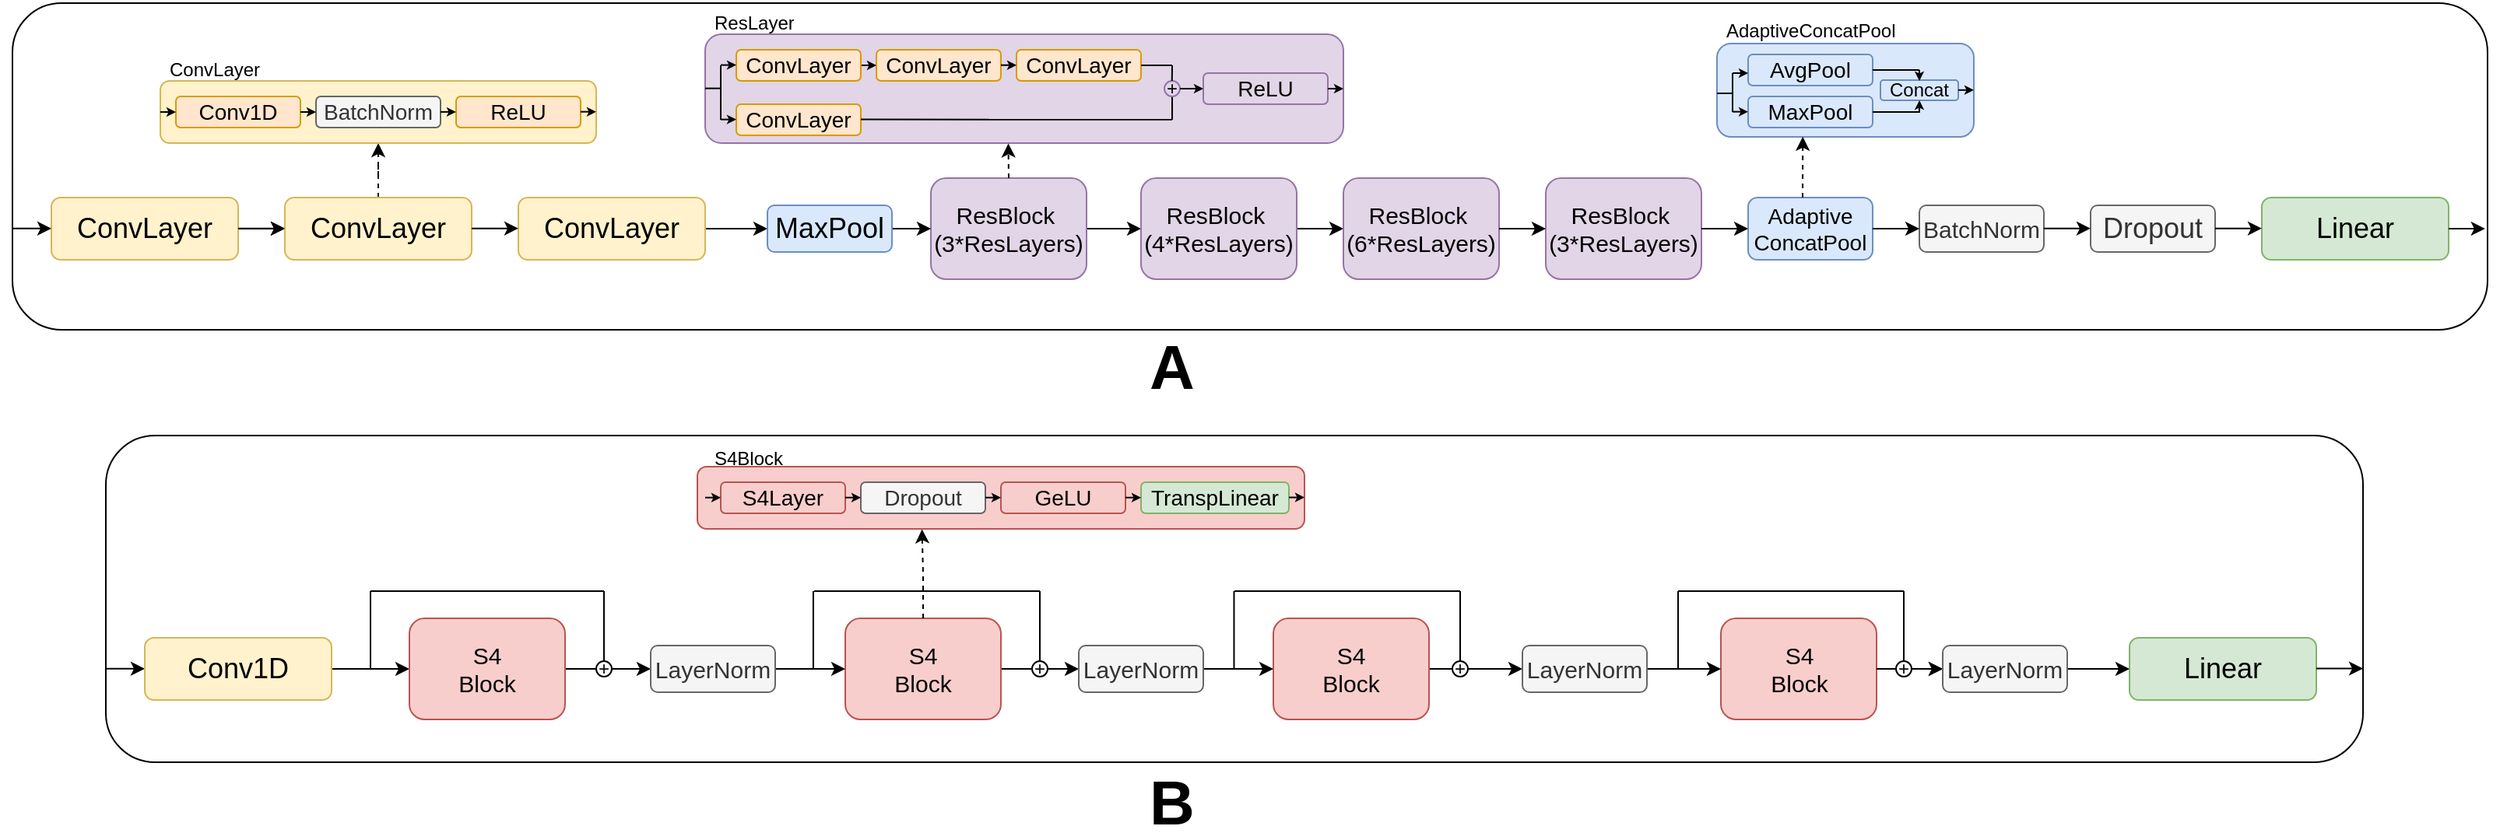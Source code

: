 <mxfile version="22.1.5" type="device">
  <diagram id="9DOyHkeAdiVWgOx9bQjq" name="Page-1">
    <mxGraphModel dx="1649" dy="2743" grid="1" gridSize="10" guides="1" tooltips="1" connect="1" arrows="1" fold="1" page="1" pageScale="1" pageWidth="1000" pageHeight="700" math="0" shadow="0">
      <root>
        <mxCell id="0" />
        <mxCell id="1" parent="0" />
        <mxCell id="cndPCVQyq1sA_pVlq22v-225" value="" style="rounded=1;whiteSpace=wrap;html=1;" vertex="1" parent="1">
          <mxGeometry x="310" y="-350" width="1450" height="210" as="geometry" />
        </mxCell>
        <mxCell id="cndPCVQyq1sA_pVlq22v-172" value="" style="rounded=1;whiteSpace=wrap;html=1;" vertex="1" parent="1">
          <mxGeometry x="250" y="-628" width="1590" height="210" as="geometry" />
        </mxCell>
        <mxCell id="cndPCVQyq1sA_pVlq22v-87" value="B" style="text;html=1;strokeColor=none;fillColor=none;align=center;verticalAlign=middle;whiteSpace=wrap;rounded=0;strokeWidth=1;fontSize=40;fontStyle=1" vertex="1" parent="1">
          <mxGeometry x="965" y="-130" width="60" height="30" as="geometry" />
        </mxCell>
        <mxCell id="cndPCVQyq1sA_pVlq22v-88" value="A" style="text;html=1;strokeColor=none;fillColor=none;align=center;verticalAlign=middle;whiteSpace=wrap;rounded=0;strokeWidth=1;fontSize=40;fontStyle=1" vertex="1" parent="1">
          <mxGeometry x="965" y="-410" width="60" height="30" as="geometry" />
        </mxCell>
        <mxCell id="cndPCVQyq1sA_pVlq22v-108" style="edgeStyle=orthogonalEdgeStyle;rounded=0;orthogonalLoop=1;jettySize=auto;html=1;entryX=0;entryY=0.5;entryDx=0;entryDy=0;" edge="1" parent="1" source="cndPCVQyq1sA_pVlq22v-89" target="cndPCVQyq1sA_pVlq22v-95">
          <mxGeometry relative="1" as="geometry" />
        </mxCell>
        <mxCell id="cndPCVQyq1sA_pVlq22v-89" value="ResBlock&amp;nbsp;&lt;br style=&quot;font-size: 15px;&quot;&gt;(3*ResLayers)" style="rounded=1;whiteSpace=wrap;html=1;fillColor=#e1d5e7;strokeColor=#9673a6;flipV=1;flipH=1;fontSize=15;" vertex="1" parent="1">
          <mxGeometry x="840" y="-515.5" width="100" height="65" as="geometry" />
        </mxCell>
        <mxCell id="cndPCVQyq1sA_pVlq22v-194" value="" style="edgeStyle=orthogonalEdgeStyle;rounded=0;orthogonalLoop=1;jettySize=auto;html=1;" edge="1" parent="1" source="cndPCVQyq1sA_pVlq22v-90" target="cndPCVQyq1sA_pVlq22v-91">
          <mxGeometry relative="1" as="geometry" />
        </mxCell>
        <mxCell id="cndPCVQyq1sA_pVlq22v-90" value="ConvLayer" style="rounded=1;whiteSpace=wrap;html=1;fillColor=#fff2cc;strokeColor=#d6b656;flipV=1;flipH=1;fontSize=18;" vertex="1" parent="1">
          <mxGeometry x="275" y="-503" width="120" height="40" as="geometry" />
        </mxCell>
        <mxCell id="cndPCVQyq1sA_pVlq22v-137" style="edgeStyle=orthogonalEdgeStyle;rounded=0;orthogonalLoop=1;jettySize=auto;html=1;entryX=0.5;entryY=1;entryDx=0;entryDy=0;dashed=1;" edge="1" parent="1" source="cndPCVQyq1sA_pVlq22v-91" target="cndPCVQyq1sA_pVlq22v-132">
          <mxGeometry relative="1" as="geometry" />
        </mxCell>
        <mxCell id="cndPCVQyq1sA_pVlq22v-91" value="ConvLayer" style="rounded=1;whiteSpace=wrap;html=1;fillColor=#fff2cc;strokeColor=#d6b656;flipV=1;flipH=1;fontSize=18;" vertex="1" parent="1">
          <mxGeometry x="425" y="-503" width="120" height="40" as="geometry" />
        </mxCell>
        <mxCell id="cndPCVQyq1sA_pVlq22v-105" style="edgeStyle=orthogonalEdgeStyle;rounded=0;orthogonalLoop=1;jettySize=auto;html=1;entryX=0;entryY=0.5;entryDx=0;entryDy=0;" edge="1" parent="1" source="cndPCVQyq1sA_pVlq22v-92" target="cndPCVQyq1sA_pVlq22v-93">
          <mxGeometry relative="1" as="geometry" />
        </mxCell>
        <mxCell id="cndPCVQyq1sA_pVlq22v-92" value="ConvLayer" style="rounded=1;whiteSpace=wrap;html=1;fillColor=#fff2cc;strokeColor=#d6b656;flipV=1;flipH=1;fontSize=18;" vertex="1" parent="1">
          <mxGeometry x="575" y="-503" width="120" height="40" as="geometry" />
        </mxCell>
        <mxCell id="cndPCVQyq1sA_pVlq22v-199" style="edgeStyle=orthogonalEdgeStyle;rounded=0;orthogonalLoop=1;jettySize=auto;html=1;" edge="1" parent="1" source="cndPCVQyq1sA_pVlq22v-93" target="cndPCVQyq1sA_pVlq22v-89">
          <mxGeometry relative="1" as="geometry" />
        </mxCell>
        <mxCell id="cndPCVQyq1sA_pVlq22v-93" value="MaxPool" style="rounded=1;whiteSpace=wrap;html=1;fillColor=#dae8fc;strokeColor=#6c8ebf;flipV=1;flipH=1;fontSize=18;" vertex="1" parent="1">
          <mxGeometry x="735" y="-498" width="80" height="30" as="geometry" />
        </mxCell>
        <mxCell id="cndPCVQyq1sA_pVlq22v-109" style="edgeStyle=orthogonalEdgeStyle;rounded=0;orthogonalLoop=1;jettySize=auto;html=1;entryX=0;entryY=0.5;entryDx=0;entryDy=0;" edge="1" parent="1" source="cndPCVQyq1sA_pVlq22v-95" target="cndPCVQyq1sA_pVlq22v-96">
          <mxGeometry relative="1" as="geometry" />
        </mxCell>
        <mxCell id="cndPCVQyq1sA_pVlq22v-95" value="ResBlock&amp;nbsp;&lt;br style=&quot;font-size: 15px;&quot;&gt;(4*ResLayers)" style="rounded=1;whiteSpace=wrap;html=1;fillColor=#e1d5e7;strokeColor=#9673a6;flipV=1;flipH=1;fontSize=15;" vertex="1" parent="1">
          <mxGeometry x="975" y="-515.5" width="100" height="65" as="geometry" />
        </mxCell>
        <mxCell id="cndPCVQyq1sA_pVlq22v-96" value="ResBlock&amp;nbsp;&lt;br style=&quot;font-size: 15px;&quot;&gt;(6*ResLayers)" style="rounded=1;whiteSpace=wrap;html=1;fillColor=#e1d5e7;strokeColor=#9673a6;flipV=1;flipH=1;fontSize=15;" vertex="1" parent="1">
          <mxGeometry x="1105" y="-515.5" width="100" height="65" as="geometry" />
        </mxCell>
        <mxCell id="cndPCVQyq1sA_pVlq22v-97" value="ResBlock&amp;nbsp;&lt;br style=&quot;font-size: 15px;&quot;&gt;(3*ResLayers)" style="rounded=1;whiteSpace=wrap;html=1;fillColor=#e1d5e7;strokeColor=#9673a6;flipV=1;flipH=1;fontSize=15;" vertex="1" parent="1">
          <mxGeometry x="1235" y="-515.5" width="100" height="65" as="geometry" />
        </mxCell>
        <mxCell id="cndPCVQyq1sA_pVlq22v-99" value="Linear" style="rounded=1;whiteSpace=wrap;html=1;fillColor=#d5e8d4;strokeColor=#82b366;flipV=1;flipH=1;fontSize=18;" vertex="1" parent="1">
          <mxGeometry x="1695" y="-503" width="120" height="40" as="geometry" />
        </mxCell>
        <mxCell id="cndPCVQyq1sA_pVlq22v-100" value="BatchNorm" style="rounded=1;whiteSpace=wrap;html=1;flipV=1;flipH=1;fillColor=#f5f5f5;fontColor=#333333;strokeColor=#666666;fontSize=15;" vertex="1" parent="1">
          <mxGeometry x="1475" y="-498" width="80" height="30" as="geometry" />
        </mxCell>
        <mxCell id="cndPCVQyq1sA_pVlq22v-101" value="Adaptive&lt;br style=&quot;font-size: 14px;&quot;&gt;ConcatPool" style="rounded=1;whiteSpace=wrap;html=1;fillColor=#dae8fc;strokeColor=#6c8ebf;flipV=1;flipH=1;fontSize=14;" vertex="1" parent="1">
          <mxGeometry x="1365" y="-503" width="80" height="40" as="geometry" />
        </mxCell>
        <mxCell id="cndPCVQyq1sA_pVlq22v-102" value="Dropout" style="rounded=1;whiteSpace=wrap;html=1;fillColor=#f5f5f5;strokeColor=#666666;flipV=1;flipH=1;fontColor=#333333;fontSize=18;" vertex="1" parent="1">
          <mxGeometry x="1585" y="-498" width="80" height="30" as="geometry" />
        </mxCell>
        <mxCell id="cndPCVQyq1sA_pVlq22v-110" style="edgeStyle=orthogonalEdgeStyle;rounded=0;orthogonalLoop=1;jettySize=auto;html=1;entryX=0;entryY=0.5;entryDx=0;entryDy=0;" edge="1" parent="1" source="cndPCVQyq1sA_pVlq22v-96" target="cndPCVQyq1sA_pVlq22v-97">
          <mxGeometry relative="1" as="geometry">
            <mxPoint x="1235" y="-484" as="targetPoint" />
          </mxGeometry>
        </mxCell>
        <mxCell id="cndPCVQyq1sA_pVlq22v-114" style="edgeStyle=orthogonalEdgeStyle;rounded=0;orthogonalLoop=1;jettySize=auto;html=1;entryX=0;entryY=0.5;entryDx=0;entryDy=0;" edge="1" parent="1" source="cndPCVQyq1sA_pVlq22v-97" target="cndPCVQyq1sA_pVlq22v-101">
          <mxGeometry relative="1" as="geometry" />
        </mxCell>
        <mxCell id="cndPCVQyq1sA_pVlq22v-115" style="edgeStyle=orthogonalEdgeStyle;rounded=0;orthogonalLoop=1;jettySize=auto;html=1;entryX=0;entryY=0.5;entryDx=0;entryDy=0;" edge="1" parent="1" source="cndPCVQyq1sA_pVlq22v-101" target="cndPCVQyq1sA_pVlq22v-100">
          <mxGeometry relative="1" as="geometry" />
        </mxCell>
        <mxCell id="cndPCVQyq1sA_pVlq22v-126" style="edgeStyle=orthogonalEdgeStyle;rounded=0;orthogonalLoop=1;jettySize=auto;html=1;entryX=0;entryY=0.5;entryDx=0;entryDy=0;" edge="1" parent="1">
          <mxGeometry relative="1" as="geometry">
            <mxPoint x="545" y="-483.15" as="sourcePoint" />
            <mxPoint x="575" y="-483.15" as="targetPoint" />
          </mxGeometry>
        </mxCell>
        <mxCell id="cndPCVQyq1sA_pVlq22v-127" style="edgeStyle=orthogonalEdgeStyle;rounded=0;orthogonalLoop=1;jettySize=auto;html=1;entryX=0;entryY=0.5;entryDx=0;entryDy=0;" edge="1" parent="1">
          <mxGeometry relative="1" as="geometry">
            <mxPoint x="395" y="-483.15" as="sourcePoint" />
            <mxPoint x="425" y="-483.15" as="targetPoint" />
          </mxGeometry>
        </mxCell>
        <mxCell id="cndPCVQyq1sA_pVlq22v-128" style="edgeStyle=orthogonalEdgeStyle;rounded=0;orthogonalLoop=1;jettySize=auto;html=1;entryX=0;entryY=0.5;entryDx=0;entryDy=0;" edge="1" parent="1">
          <mxGeometry relative="1" as="geometry">
            <mxPoint x="1555" y="-483.17" as="sourcePoint" />
            <mxPoint x="1585" y="-483.17" as="targetPoint" />
          </mxGeometry>
        </mxCell>
        <mxCell id="cndPCVQyq1sA_pVlq22v-129" style="edgeStyle=orthogonalEdgeStyle;rounded=0;orthogonalLoop=1;jettySize=auto;html=1;exitX=0.5;exitY=1;exitDx=0;exitDy=0;" edge="1" parent="1" source="cndPCVQyq1sA_pVlq22v-99" target="cndPCVQyq1sA_pVlq22v-99">
          <mxGeometry relative="1" as="geometry" />
        </mxCell>
        <mxCell id="cndPCVQyq1sA_pVlq22v-130" style="edgeStyle=orthogonalEdgeStyle;rounded=0;orthogonalLoop=1;jettySize=auto;html=1;entryX=0;entryY=0.5;entryDx=0;entryDy=0;" edge="1" parent="1">
          <mxGeometry relative="1" as="geometry">
            <mxPoint x="1665" y="-483.17" as="sourcePoint" />
            <mxPoint x="1695" y="-483.17" as="targetPoint" />
          </mxGeometry>
        </mxCell>
        <mxCell id="cndPCVQyq1sA_pVlq22v-132" value="" style="rounded=1;whiteSpace=wrap;html=1;fillColor=#fff2cc;strokeColor=#d6b656;flipV=1;flipH=1;" vertex="1" parent="1">
          <mxGeometry x="345" y="-578" width="280" height="40" as="geometry" />
        </mxCell>
        <mxCell id="cndPCVQyq1sA_pVlq22v-134" value="Conv1D" style="rounded=1;whiteSpace=wrap;html=1;fillColor=#ffe6cc;strokeColor=#d79b00;flipV=1;flipH=1;fontSize=14;" vertex="1" parent="1">
          <mxGeometry x="355" y="-568" width="80" height="20" as="geometry" />
        </mxCell>
        <mxCell id="cndPCVQyq1sA_pVlq22v-135" value="BatchNorm" style="rounded=1;whiteSpace=wrap;html=1;fillColor=#f5f5f5;strokeColor=#666666;flipV=1;flipH=1;fontColor=#333333;fontSize=14;" vertex="1" parent="1">
          <mxGeometry x="445" y="-568" width="80" height="20" as="geometry" />
        </mxCell>
        <mxCell id="cndPCVQyq1sA_pVlq22v-136" value="ReLU" style="rounded=1;whiteSpace=wrap;html=1;fillColor=#ffe6cc;strokeColor=#d79b00;flipV=1;flipH=1;fontSize=14;" vertex="1" parent="1">
          <mxGeometry x="535" y="-568" width="80" height="20" as="geometry" />
        </mxCell>
        <mxCell id="cndPCVQyq1sA_pVlq22v-139" value="" style="rounded=1;whiteSpace=wrap;html=1;fillColor=#dae8fc;strokeColor=#6c8ebf;flipV=1;flipH=1;" vertex="1" parent="1">
          <mxGeometry x="1345" y="-602" width="165" height="60" as="geometry" />
        </mxCell>
        <mxCell id="cndPCVQyq1sA_pVlq22v-140" value="AvgPool" style="rounded=1;whiteSpace=wrap;html=1;fillColor=#dae8fc;strokeColor=#6c8ebf;flipV=1;flipH=1;fontSize=14;" vertex="1" parent="1">
          <mxGeometry x="1365" y="-595" width="80" height="20" as="geometry" />
        </mxCell>
        <mxCell id="cndPCVQyq1sA_pVlq22v-141" value="MaxPool" style="rounded=1;whiteSpace=wrap;html=1;fillColor=#dae8fc;strokeColor=#6c8ebf;flipV=1;flipH=1;fontSize=14;" vertex="1" parent="1">
          <mxGeometry x="1365" y="-568" width="80" height="20" as="geometry" />
        </mxCell>
        <mxCell id="cndPCVQyq1sA_pVlq22v-143" value="" style="rounded=1;whiteSpace=wrap;html=1;fillColor=#e1d5e7;strokeColor=#9673a6;flipV=1;flipH=1;" vertex="1" parent="1">
          <mxGeometry x="695" y="-608" width="410" height="70" as="geometry" />
        </mxCell>
        <mxCell id="cndPCVQyq1sA_pVlq22v-151" style="edgeStyle=orthogonalEdgeStyle;rounded=0;orthogonalLoop=1;jettySize=auto;html=1;entryX=0;entryY=0.5;entryDx=0;entryDy=0;endSize=3;" edge="1" parent="1" source="cndPCVQyq1sA_pVlq22v-144" target="cndPCVQyq1sA_pVlq22v-145">
          <mxGeometry relative="1" as="geometry" />
        </mxCell>
        <mxCell id="cndPCVQyq1sA_pVlq22v-144" value="ConvLayer" style="rounded=1;whiteSpace=wrap;html=1;fillColor=#ffe6cc;strokeColor=#d79b00;flipV=1;flipH=1;fontSize=14;" vertex="1" parent="1">
          <mxGeometry x="715" y="-598" width="80" height="20" as="geometry" />
        </mxCell>
        <mxCell id="cndPCVQyq1sA_pVlq22v-145" value="ConvLayer" style="rounded=1;whiteSpace=wrap;html=1;fillColor=#ffe6cc;strokeColor=#d79b00;flipV=1;flipH=1;fontSize=14;" vertex="1" parent="1">
          <mxGeometry x="805" y="-598" width="80" height="20" as="geometry" />
        </mxCell>
        <mxCell id="cndPCVQyq1sA_pVlq22v-146" value="ConvLayer" style="rounded=1;whiteSpace=wrap;html=1;fillColor=#ffe6cc;strokeColor=#d79b00;flipV=1;flipH=1;fontSize=14;" vertex="1" parent="1">
          <mxGeometry x="895" y="-598" width="80" height="20" as="geometry" />
        </mxCell>
        <mxCell id="cndPCVQyq1sA_pVlq22v-147" value="ConvLayer" style="rounded=1;whiteSpace=wrap;html=1;fillColor=#ffe6cc;strokeColor=#d79b00;flipV=1;flipH=1;fontSize=14;" vertex="1" parent="1">
          <mxGeometry x="715" y="-563" width="80" height="20" as="geometry" />
        </mxCell>
        <mxCell id="cndPCVQyq1sA_pVlq22v-152" style="edgeStyle=orthogonalEdgeStyle;rounded=0;orthogonalLoop=1;jettySize=auto;html=1;entryX=0;entryY=0.5;entryDx=0;entryDy=0;endSize=3;" edge="1" parent="1">
          <mxGeometry relative="1" as="geometry">
            <mxPoint x="885" y="-588.11" as="sourcePoint" />
            <mxPoint x="895" y="-588.11" as="targetPoint" />
            <Array as="points">
              <mxPoint x="895" y="-587.99" />
            </Array>
          </mxGeometry>
        </mxCell>
        <mxCell id="cndPCVQyq1sA_pVlq22v-158" value="" style="endArrow=none;html=1;rounded=0;" edge="1" parent="1">
          <mxGeometry width="50" height="50" relative="1" as="geometry">
            <mxPoint x="795" y="-553.19" as="sourcePoint" />
            <mxPoint x="995" y="-553.07" as="targetPoint" />
          </mxGeometry>
        </mxCell>
        <mxCell id="cndPCVQyq1sA_pVlq22v-159" value="ReLU" style="rounded=1;whiteSpace=wrap;html=1;fillColor=#e1d5e7;strokeColor=#9673a6;flipV=1;flipH=1;fontSize=14;" vertex="1" parent="1">
          <mxGeometry x="1015" y="-583" width="80" height="20" as="geometry" />
        </mxCell>
        <mxCell id="cndPCVQyq1sA_pVlq22v-162" value="" style="endArrow=none;html=1;rounded=0;" edge="1" parent="1">
          <mxGeometry width="50" height="50" relative="1" as="geometry">
            <mxPoint x="705" y="-553" as="sourcePoint" />
            <mxPoint x="705" y="-588" as="targetPoint" />
          </mxGeometry>
        </mxCell>
        <mxCell id="cndPCVQyq1sA_pVlq22v-166" value="" style="endArrow=none;html=1;rounded=0;" edge="1" parent="1">
          <mxGeometry width="50" height="50" relative="1" as="geometry">
            <mxPoint x="995" y="-553" as="sourcePoint" />
            <mxPoint x="995" y="-573" as="targetPoint" />
          </mxGeometry>
        </mxCell>
        <mxCell id="cndPCVQyq1sA_pVlq22v-169" value="&lt;font style=&quot;font-size: 12px;&quot;&gt;+&lt;/font&gt;" style="ellipse;whiteSpace=wrap;html=1;aspect=fixed;flipV=1;flipH=1;fontSize=12;fillColor=#e1d5e7;strokeColor=#9673a6;align=center;verticalAlign=middle;spacingTop=0;spacing=2;" vertex="1" parent="1">
          <mxGeometry x="990" y="-578" width="10" height="10" as="geometry" />
        </mxCell>
        <mxCell id="cndPCVQyq1sA_pVlq22v-183" value="" style="endArrow=classic;html=1;rounded=0;entryX=0;entryY=0.5;entryDx=0;entryDy=0;exitX=1;exitY=0.5;exitDx=0;exitDy=0;endSize=3;" edge="1" parent="1" source="cndPCVQyq1sA_pVlq22v-169" target="cndPCVQyq1sA_pVlq22v-159">
          <mxGeometry width="50" height="50" relative="1" as="geometry">
            <mxPoint x="965" y="-578" as="sourcePoint" />
            <mxPoint x="1015" y="-628" as="targetPoint" />
          </mxGeometry>
        </mxCell>
        <mxCell id="cndPCVQyq1sA_pVlq22v-185" value="" style="endArrow=classic;html=1;rounded=0;exitX=1;exitY=0.5;exitDx=0;exitDy=0;entryX=1;entryY=0.5;entryDx=0;entryDy=0;endSize=3;" edge="1" parent="1" source="cndPCVQyq1sA_pVlq22v-159" target="cndPCVQyq1sA_pVlq22v-143">
          <mxGeometry width="50" height="50" relative="1" as="geometry">
            <mxPoint x="1095" y="-538" as="sourcePoint" />
            <mxPoint x="1145" y="-588" as="targetPoint" />
          </mxGeometry>
        </mxCell>
        <mxCell id="cndPCVQyq1sA_pVlq22v-187" value="" style="endArrow=classic;html=1;rounded=0;entryX=0;entryY=0.5;entryDx=0;entryDy=0;endSize=3;" edge="1" parent="1" target="cndPCVQyq1sA_pVlq22v-135">
          <mxGeometry width="50" height="50" relative="1" as="geometry">
            <mxPoint x="435" y="-558" as="sourcePoint" />
            <mxPoint x="485" y="-608" as="targetPoint" />
          </mxGeometry>
        </mxCell>
        <mxCell id="cndPCVQyq1sA_pVlq22v-188" value="" style="endArrow=classic;html=1;rounded=0;entryX=0;entryY=0.5;entryDx=0;entryDy=0;endSize=3;" edge="1" parent="1">
          <mxGeometry width="50" height="50" relative="1" as="geometry">
            <mxPoint x="525" y="-558.06" as="sourcePoint" />
            <mxPoint x="535" y="-558.06" as="targetPoint" />
          </mxGeometry>
        </mxCell>
        <mxCell id="cndPCVQyq1sA_pVlq22v-190" value="" style="endArrow=classic;html=1;rounded=0;exitX=0;exitY=0.5;exitDx=0;exitDy=0;entryX=0;entryY=0.5;entryDx=0;entryDy=0;endSize=3;" edge="1" parent="1" source="cndPCVQyq1sA_pVlq22v-132" target="cndPCVQyq1sA_pVlq22v-134">
          <mxGeometry width="50" height="50" relative="1" as="geometry">
            <mxPoint x="345" y="-548" as="sourcePoint" />
            <mxPoint x="395" y="-598" as="targetPoint" />
          </mxGeometry>
        </mxCell>
        <mxCell id="cndPCVQyq1sA_pVlq22v-192" style="edgeStyle=orthogonalEdgeStyle;rounded=0;orthogonalLoop=1;jettySize=auto;html=1;entryX=0;entryY=0.5;entryDx=0;entryDy=0;endSize=3;" edge="1" parent="1">
          <mxGeometry relative="1" as="geometry">
            <mxPoint x="1355" y="-558.18" as="sourcePoint" />
            <mxPoint x="1365" y="-558.18" as="targetPoint" />
          </mxGeometry>
        </mxCell>
        <mxCell id="cndPCVQyq1sA_pVlq22v-193" style="edgeStyle=orthogonalEdgeStyle;rounded=0;orthogonalLoop=1;jettySize=auto;html=1;entryX=0;entryY=0.5;entryDx=0;entryDy=0;endSize=3;" edge="1" parent="1">
          <mxGeometry relative="1" as="geometry">
            <mxPoint x="615" y="-558.16" as="sourcePoint" />
            <mxPoint x="625" y="-558.16" as="targetPoint" />
          </mxGeometry>
        </mxCell>
        <mxCell id="cndPCVQyq1sA_pVlq22v-195" style="edgeStyle=orthogonalEdgeStyle;rounded=0;orthogonalLoop=1;jettySize=auto;html=1;entryX=0;entryY=0.5;entryDx=0;entryDy=0;exitX=0;exitY=0.69;exitDx=0;exitDy=0;exitPerimeter=0;" edge="1" parent="1" source="cndPCVQyq1sA_pVlq22v-172">
          <mxGeometry relative="1" as="geometry">
            <mxPoint x="255" y="-483" as="sourcePoint" />
            <mxPoint x="275" y="-483.12" as="targetPoint" />
          </mxGeometry>
        </mxCell>
        <mxCell id="cndPCVQyq1sA_pVlq22v-196" style="edgeStyle=orthogonalEdgeStyle;rounded=0;orthogonalLoop=1;jettySize=auto;html=1;entryX=0.999;entryY=0.688;entryDx=0;entryDy=0;entryPerimeter=0;" edge="1" parent="1" target="cndPCVQyq1sA_pVlq22v-172">
          <mxGeometry relative="1" as="geometry">
            <mxPoint x="1815" y="-483" as="sourcePoint" />
            <mxPoint x="1835" y="-483.12" as="targetPoint" />
          </mxGeometry>
        </mxCell>
        <mxCell id="cndPCVQyq1sA_pVlq22v-197" value="" style="endArrow=none;html=1;rounded=0;" edge="1" parent="1">
          <mxGeometry width="50" height="50" relative="1" as="geometry">
            <mxPoint x="994.89" y="-578" as="sourcePoint" />
            <mxPoint x="995" y="-588" as="targetPoint" />
          </mxGeometry>
        </mxCell>
        <mxCell id="cndPCVQyq1sA_pVlq22v-198" value="" style="endArrow=none;html=1;rounded=0;" edge="1" parent="1">
          <mxGeometry width="50" height="50" relative="1" as="geometry">
            <mxPoint x="995" y="-588" as="sourcePoint" />
            <mxPoint x="975.11" y="-588" as="targetPoint" />
          </mxGeometry>
        </mxCell>
        <mxCell id="cndPCVQyq1sA_pVlq22v-201" value="" style="endArrow=none;html=1;rounded=0;" edge="1" parent="1">
          <mxGeometry width="50" height="50" relative="1" as="geometry">
            <mxPoint x="695" y="-573.19" as="sourcePoint" />
            <mxPoint x="705" y="-573.19" as="targetPoint" />
          </mxGeometry>
        </mxCell>
        <mxCell id="cndPCVQyq1sA_pVlq22v-202" style="edgeStyle=orthogonalEdgeStyle;rounded=0;orthogonalLoop=1;jettySize=auto;html=1;entryX=0;entryY=0.5;entryDx=0;entryDy=0;endSize=3;" edge="1" parent="1">
          <mxGeometry relative="1" as="geometry">
            <mxPoint x="705" y="-588.19" as="sourcePoint" />
            <mxPoint x="715" y="-588.19" as="targetPoint" />
          </mxGeometry>
        </mxCell>
        <mxCell id="cndPCVQyq1sA_pVlq22v-203" style="edgeStyle=orthogonalEdgeStyle;rounded=0;orthogonalLoop=1;jettySize=auto;html=1;entryX=0;entryY=0.5;entryDx=0;entryDy=0;endSize=3;" edge="1" parent="1">
          <mxGeometry relative="1" as="geometry">
            <mxPoint x="705" y="-553.19" as="sourcePoint" />
            <mxPoint x="715" y="-553.19" as="targetPoint" />
          </mxGeometry>
        </mxCell>
        <mxCell id="cndPCVQyq1sA_pVlq22v-205" value="" style="endArrow=classic;html=1;rounded=0;exitX=0.5;exitY=0;exitDx=0;exitDy=0;entryX=0.525;entryY=-0.003;entryDx=0;entryDy=0;entryPerimeter=0;dashed=1;" edge="1" parent="1" source="cndPCVQyq1sA_pVlq22v-89" target="cndPCVQyq1sA_pVlq22v-143">
          <mxGeometry width="50" height="50" relative="1" as="geometry">
            <mxPoint x="855" y="-658" as="sourcePoint" />
            <mxPoint x="905" y="-708" as="targetPoint" />
          </mxGeometry>
        </mxCell>
        <mxCell id="cndPCVQyq1sA_pVlq22v-207" value="ConvLayer" style="text;strokeColor=none;fillColor=none;align=left;verticalAlign=middle;spacingLeft=4;spacingRight=4;overflow=hidden;points=[[0,0.5],[1,0.5]];portConstraint=eastwest;rotatable=0;whiteSpace=wrap;html=1;" vertex="1" parent="1">
          <mxGeometry x="345" y="-600" width="80" height="30" as="geometry" />
        </mxCell>
        <mxCell id="cndPCVQyq1sA_pVlq22v-208" value="ResLayer" style="text;strokeColor=none;fillColor=none;align=left;verticalAlign=middle;spacingLeft=4;spacingRight=4;overflow=hidden;points=[[0,0.5],[1,0.5]];portConstraint=eastwest;rotatable=0;whiteSpace=wrap;html=1;" vertex="1" parent="1">
          <mxGeometry x="695" y="-630" width="80" height="30" as="geometry" />
        </mxCell>
        <mxCell id="cndPCVQyq1sA_pVlq22v-211" style="edgeStyle=orthogonalEdgeStyle;rounded=0;orthogonalLoop=1;jettySize=auto;html=1;entryX=0;entryY=0.5;entryDx=0;entryDy=0;endSize=3;" edge="1" parent="1">
          <mxGeometry relative="1" as="geometry">
            <mxPoint x="1355" y="-583" as="sourcePoint" />
            <mxPoint x="1365" y="-583" as="targetPoint" />
          </mxGeometry>
        </mxCell>
        <mxCell id="cndPCVQyq1sA_pVlq22v-213" value="" style="endArrow=none;html=1;rounded=0;" edge="1" parent="1">
          <mxGeometry width="50" height="50" relative="1" as="geometry">
            <mxPoint x="1355" y="-558" as="sourcePoint" />
            <mxPoint x="1355" y="-583" as="targetPoint" />
          </mxGeometry>
        </mxCell>
        <mxCell id="cndPCVQyq1sA_pVlq22v-214" value="" style="endArrow=none;html=1;rounded=0;exitX=0.998;exitY=0.468;exitDx=0;exitDy=0;exitPerimeter=0;" edge="1" parent="1">
          <mxGeometry width="50" height="50" relative="1" as="geometry">
            <mxPoint x="1345" y="-570" as="sourcePoint" />
            <mxPoint x="1355" y="-570" as="targetPoint" />
          </mxGeometry>
        </mxCell>
        <mxCell id="cndPCVQyq1sA_pVlq22v-216" value="" style="endArrow=none;html=1;rounded=0;entryX=0.005;entryY=0.729;entryDx=0;entryDy=0;entryPerimeter=0;exitX=0;exitY=0.714;exitDx=0;exitDy=0;exitPerimeter=0;" edge="1" parent="1">
          <mxGeometry width="50" height="50" relative="1" as="geometry">
            <mxPoint x="1475" y="-558.03" as="sourcePoint" />
            <mxPoint x="1445" y="-558.03" as="targetPoint" />
          </mxGeometry>
        </mxCell>
        <mxCell id="cndPCVQyq1sA_pVlq22v-217" value="" style="endArrow=none;html=1;rounded=0;entryX=0.005;entryY=0.729;entryDx=0;entryDy=0;entryPerimeter=0;exitX=0;exitY=0.714;exitDx=0;exitDy=0;exitPerimeter=0;" edge="1" parent="1">
          <mxGeometry width="50" height="50" relative="1" as="geometry">
            <mxPoint x="1475" y="-585.03" as="sourcePoint" />
            <mxPoint x="1445" y="-585.03" as="targetPoint" />
          </mxGeometry>
        </mxCell>
        <mxCell id="cndPCVQyq1sA_pVlq22v-218" value="Concat" style="rounded=1;whiteSpace=wrap;html=1;fontSize=12;fillColor=#dae8fc;strokeColor=#6c8ebf;" vertex="1" parent="1">
          <mxGeometry x="1450" y="-578.5" width="50" height="13" as="geometry" />
        </mxCell>
        <mxCell id="cndPCVQyq1sA_pVlq22v-220" value="" style="endArrow=classic;html=1;rounded=0;endSize=3;" edge="1" parent="1">
          <mxGeometry width="50" height="50" relative="1" as="geometry">
            <mxPoint x="1474.95" y="-557.5" as="sourcePoint" />
            <mxPoint x="1475.04" y="-565.5" as="targetPoint" />
          </mxGeometry>
        </mxCell>
        <mxCell id="cndPCVQyq1sA_pVlq22v-221" value="" style="endArrow=classic;html=1;rounded=0;endSize=3;" edge="1" parent="1">
          <mxGeometry width="50" height="50" relative="1" as="geometry">
            <mxPoint x="1474.96" y="-585" as="sourcePoint" />
            <mxPoint x="1475.05" y="-578" as="targetPoint" />
          </mxGeometry>
        </mxCell>
        <mxCell id="cndPCVQyq1sA_pVlq22v-223" value="" style="endArrow=classic;html=1;rounded=0;endSize=3;" edge="1" parent="1">
          <mxGeometry width="50" height="50" relative="1" as="geometry">
            <mxPoint x="1500" y="-572.11" as="sourcePoint" />
            <mxPoint x="1510" y="-572.11" as="targetPoint" />
          </mxGeometry>
        </mxCell>
        <mxCell id="cndPCVQyq1sA_pVlq22v-224" value="" style="endArrow=classic;html=1;rounded=0;dashed=1;entryX=0.666;entryY=0.002;entryDx=0;entryDy=0;entryPerimeter=0;" edge="1" parent="1" target="cndPCVQyq1sA_pVlq22v-139">
          <mxGeometry width="50" height="50" relative="1" as="geometry">
            <mxPoint x="1400" y="-503" as="sourcePoint" />
            <mxPoint x="1400" y="-540" as="targetPoint" />
          </mxGeometry>
        </mxCell>
        <mxCell id="cndPCVQyq1sA_pVlq22v-227" value="AdaptiveConcatPool" style="text;strokeColor=none;fillColor=none;align=left;verticalAlign=middle;spacingLeft=4;spacingRight=4;overflow=hidden;points=[[0,0.5],[1,0.5]];portConstraint=eastwest;rotatable=0;whiteSpace=wrap;html=1;" vertex="1" parent="1">
          <mxGeometry x="1345" y="-625" width="125" height="30" as="geometry" />
        </mxCell>
        <mxCell id="cndPCVQyq1sA_pVlq22v-228" style="edgeStyle=orthogonalEdgeStyle;rounded=0;orthogonalLoop=1;jettySize=auto;html=1;entryX=0;entryY=0.5;entryDx=0;entryDy=0;exitX=0;exitY=0.69;exitDx=0;exitDy=0;exitPerimeter=0;" edge="1" parent="1">
          <mxGeometry relative="1" as="geometry">
            <mxPoint x="310" y="-200.14" as="sourcePoint" />
            <mxPoint x="335" y="-200.26" as="targetPoint" />
          </mxGeometry>
        </mxCell>
        <mxCell id="cndPCVQyq1sA_pVlq22v-259" style="edgeStyle=orthogonalEdgeStyle;rounded=0;orthogonalLoop=1;jettySize=auto;html=1;strokeWidth=1;" edge="1" parent="1" source="cndPCVQyq1sA_pVlq22v-229" target="cndPCVQyq1sA_pVlq22v-230">
          <mxGeometry relative="1" as="geometry" />
        </mxCell>
        <mxCell id="cndPCVQyq1sA_pVlq22v-229" value="Conv1D" style="rounded=1;whiteSpace=wrap;html=1;fillColor=#fff2cc;strokeColor=#d6b656;flipV=1;flipH=1;fontSize=18;" vertex="1" parent="1">
          <mxGeometry x="335" y="-220" width="120" height="40" as="geometry" />
        </mxCell>
        <mxCell id="cndPCVQyq1sA_pVlq22v-260" style="edgeStyle=orthogonalEdgeStyle;rounded=0;orthogonalLoop=1;jettySize=auto;html=1;exitX=1;exitY=0.5;exitDx=0;exitDy=0;" edge="1" parent="1" source="cndPCVQyq1sA_pVlq22v-230" target="cndPCVQyq1sA_pVlq22v-245">
          <mxGeometry relative="1" as="geometry" />
        </mxCell>
        <mxCell id="cndPCVQyq1sA_pVlq22v-230" value="S4&lt;br&gt;Block" style="rounded=1;whiteSpace=wrap;html=1;fillColor=#f8cecc;strokeColor=#b85450;flipV=1;flipH=1;fontSize=15;" vertex="1" parent="1">
          <mxGeometry x="505" y="-232.5" width="100" height="65" as="geometry" />
        </mxCell>
        <mxCell id="cndPCVQyq1sA_pVlq22v-231" value="Linear" style="rounded=1;whiteSpace=wrap;html=1;fillColor=#d5e8d4;strokeColor=#82b366;flipV=1;flipH=1;fontSize=18;" vertex="1" parent="1">
          <mxGeometry x="1610" y="-220" width="120" height="40" as="geometry" />
        </mxCell>
        <mxCell id="cndPCVQyq1sA_pVlq22v-235" style="edgeStyle=orthogonalEdgeStyle;rounded=0;orthogonalLoop=1;jettySize=auto;html=1;entryX=0;entryY=0.5;entryDx=0;entryDy=0;" edge="1" parent="1">
          <mxGeometry relative="1" as="geometry">
            <mxPoint x="1730" y="-200.2" as="sourcePoint" />
            <mxPoint x="1760" y="-200.2" as="targetPoint" />
          </mxGeometry>
        </mxCell>
        <mxCell id="cndPCVQyq1sA_pVlq22v-262" style="edgeStyle=orthogonalEdgeStyle;rounded=0;orthogonalLoop=1;jettySize=auto;html=1;entryX=0;entryY=0.5;entryDx=0;entryDy=0;exitX=1;exitY=0.5;exitDx=0;exitDy=0;" edge="1" parent="1" source="cndPCVQyq1sA_pVlq22v-239" target="cndPCVQyq1sA_pVlq22v-249">
          <mxGeometry relative="1" as="geometry" />
        </mxCell>
        <mxCell id="cndPCVQyq1sA_pVlq22v-239" value="S4&lt;br&gt;Block" style="rounded=1;whiteSpace=wrap;html=1;fillColor=#f8cecc;strokeColor=#b85450;flipV=1;flipH=1;fontSize=15;" vertex="1" parent="1">
          <mxGeometry x="785" y="-232.5" width="100" height="65" as="geometry" />
        </mxCell>
        <mxCell id="cndPCVQyq1sA_pVlq22v-264" style="edgeStyle=orthogonalEdgeStyle;rounded=0;orthogonalLoop=1;jettySize=auto;html=1;entryX=0;entryY=0.5;entryDx=0;entryDy=0;exitX=1;exitY=0.5;exitDx=0;exitDy=0;" edge="1" parent="1" source="cndPCVQyq1sA_pVlq22v-240" target="cndPCVQyq1sA_pVlq22v-250">
          <mxGeometry relative="1" as="geometry" />
        </mxCell>
        <mxCell id="cndPCVQyq1sA_pVlq22v-240" value="S4&lt;br&gt;Block" style="rounded=1;whiteSpace=wrap;html=1;fillColor=#f8cecc;strokeColor=#b85450;flipV=1;flipH=1;fontSize=15;" vertex="1" parent="1">
          <mxGeometry x="1060" y="-232.5" width="100" height="65" as="geometry" />
        </mxCell>
        <mxCell id="cndPCVQyq1sA_pVlq22v-266" style="edgeStyle=orthogonalEdgeStyle;rounded=0;orthogonalLoop=1;jettySize=auto;html=1;" edge="1" parent="1" source="cndPCVQyq1sA_pVlq22v-292" target="cndPCVQyq1sA_pVlq22v-251">
          <mxGeometry relative="1" as="geometry" />
        </mxCell>
        <mxCell id="cndPCVQyq1sA_pVlq22v-241" value="S4&lt;br&gt;Block" style="rounded=1;whiteSpace=wrap;html=1;fillColor=#f8cecc;strokeColor=#b85450;flipV=1;flipH=1;fontSize=15;" vertex="1" parent="1">
          <mxGeometry x="1347.5" y="-232.5" width="100" height="65" as="geometry" />
        </mxCell>
        <mxCell id="cndPCVQyq1sA_pVlq22v-243" value="" style="rounded=1;whiteSpace=wrap;html=1;fillColor=#f8cecc;strokeColor=#b85450;flipV=1;flipH=1;" vertex="1" parent="1">
          <mxGeometry x="690" y="-330" width="390" height="40" as="geometry" />
        </mxCell>
        <mxCell id="cndPCVQyq1sA_pVlq22v-261" style="edgeStyle=orthogonalEdgeStyle;rounded=0;orthogonalLoop=1;jettySize=auto;html=1;entryX=0;entryY=0.5;entryDx=0;entryDy=0;" edge="1" parent="1" source="cndPCVQyq1sA_pVlq22v-245" target="cndPCVQyq1sA_pVlq22v-239">
          <mxGeometry relative="1" as="geometry" />
        </mxCell>
        <mxCell id="cndPCVQyq1sA_pVlq22v-245" value="LayerNorm" style="rounded=1;whiteSpace=wrap;html=1;fillColor=#f5f5f5;strokeColor=#666666;flipV=1;flipH=1;fontColor=#333333;fontSize=14;" vertex="1" parent="1">
          <mxGeometry x="660" y="-210" width="80" height="20" as="geometry" />
        </mxCell>
        <mxCell id="cndPCVQyq1sA_pVlq22v-263" style="edgeStyle=orthogonalEdgeStyle;rounded=0;orthogonalLoop=1;jettySize=auto;html=1;entryX=0;entryY=0.5;entryDx=0;entryDy=0;" edge="1" parent="1" source="cndPCVQyq1sA_pVlq22v-249" target="cndPCVQyq1sA_pVlq22v-240">
          <mxGeometry relative="1" as="geometry" />
        </mxCell>
        <mxCell id="cndPCVQyq1sA_pVlq22v-249" value="LayerNorm" style="rounded=1;whiteSpace=wrap;html=1;fillColor=#f5f5f5;strokeColor=#666666;flipV=1;flipH=1;fontColor=#333333;fontSize=14;" vertex="1" parent="1">
          <mxGeometry x="935" y="-210" width="80" height="20" as="geometry" />
        </mxCell>
        <mxCell id="cndPCVQyq1sA_pVlq22v-265" style="edgeStyle=orthogonalEdgeStyle;rounded=0;orthogonalLoop=1;jettySize=auto;html=1;entryX=0;entryY=0.5;entryDx=0;entryDy=0;" edge="1" parent="1" source="cndPCVQyq1sA_pVlq22v-250" target="cndPCVQyq1sA_pVlq22v-241">
          <mxGeometry relative="1" as="geometry" />
        </mxCell>
        <mxCell id="cndPCVQyq1sA_pVlq22v-250" value="LayerNorm" style="rounded=1;whiteSpace=wrap;html=1;fillColor=#f5f5f5;strokeColor=#666666;flipV=1;flipH=1;fontColor=#333333;fontSize=14;" vertex="1" parent="1">
          <mxGeometry x="1220" y="-210" width="80" height="20" as="geometry" />
        </mxCell>
        <mxCell id="cndPCVQyq1sA_pVlq22v-267" style="edgeStyle=orthogonalEdgeStyle;rounded=0;orthogonalLoop=1;jettySize=auto;html=1;entryX=0;entryY=0.5;entryDx=0;entryDy=0;" edge="1" parent="1" source="cndPCVQyq1sA_pVlq22v-251" target="cndPCVQyq1sA_pVlq22v-231">
          <mxGeometry relative="1" as="geometry" />
        </mxCell>
        <mxCell id="cndPCVQyq1sA_pVlq22v-251" value="LayerNorm" style="rounded=1;whiteSpace=wrap;html=1;fillColor=#f5f5f5;strokeColor=#666666;flipV=1;flipH=1;fontColor=#333333;fontSize=14;" vertex="1" parent="1">
          <mxGeometry x="1490" y="-210" width="80" height="20" as="geometry" />
        </mxCell>
        <mxCell id="cndPCVQyq1sA_pVlq22v-254" value="S4Block" style="text;strokeColor=none;fillColor=none;align=left;verticalAlign=middle;spacingLeft=4;spacingRight=4;overflow=hidden;points=[[0,0.5],[1,0.5]];portConstraint=eastwest;rotatable=0;whiteSpace=wrap;html=1;" vertex="1" parent="1">
          <mxGeometry x="695" y="-350" width="80" height="30" as="geometry" />
        </mxCell>
        <mxCell id="cndPCVQyq1sA_pVlq22v-255" value="S4Layer" style="rounded=1;whiteSpace=wrap;html=1;fillColor=#f8cecc;strokeColor=#b85450;flipV=1;flipH=1;fontSize=14;" vertex="1" parent="1">
          <mxGeometry x="705" y="-320" width="80" height="20" as="geometry" />
        </mxCell>
        <mxCell id="cndPCVQyq1sA_pVlq22v-256" value="Dropout" style="rounded=1;whiteSpace=wrap;html=1;fillColor=#f5f5f5;strokeColor=#666666;flipV=1;flipH=1;fontSize=14;fontColor=#333333;" vertex="1" parent="1">
          <mxGeometry x="795" y="-320" width="80" height="20" as="geometry" />
        </mxCell>
        <mxCell id="cndPCVQyq1sA_pVlq22v-257" value="GeLU" style="rounded=1;whiteSpace=wrap;html=1;fillColor=#f8cecc;strokeColor=#b85450;flipV=1;flipH=1;fontSize=14;" vertex="1" parent="1">
          <mxGeometry x="885" y="-320" width="80" height="20" as="geometry" />
        </mxCell>
        <mxCell id="cndPCVQyq1sA_pVlq22v-258" value="TranspLinear" style="rounded=1;whiteSpace=wrap;html=1;fillColor=#d5e8d4;strokeColor=#82b366;flipV=1;flipH=1;fontSize=14;" vertex="1" parent="1">
          <mxGeometry x="975" y="-320" width="95" height="20" as="geometry" />
        </mxCell>
        <mxCell id="cndPCVQyq1sA_pVlq22v-268" style="edgeStyle=orthogonalEdgeStyle;rounded=0;orthogonalLoop=1;jettySize=auto;html=1;entryX=0.63;entryY=-0.006;entryDx=0;entryDy=0;entryPerimeter=0;dashed=1;" edge="1" parent="1" source="cndPCVQyq1sA_pVlq22v-239" target="cndPCVQyq1sA_pVlq22v-243">
          <mxGeometry relative="1" as="geometry" />
        </mxCell>
        <mxCell id="cndPCVQyq1sA_pVlq22v-269" value="" style="endArrow=none;html=1;rounded=0;" edge="1" parent="1">
          <mxGeometry width="50" height="50" relative="1" as="geometry">
            <mxPoint x="480" y="-200" as="sourcePoint" />
            <mxPoint x="480" y="-250" as="targetPoint" />
          </mxGeometry>
        </mxCell>
        <mxCell id="cndPCVQyq1sA_pVlq22v-271" value="" style="endArrow=none;html=1;rounded=0;" edge="1" parent="1">
          <mxGeometry width="50" height="50" relative="1" as="geometry">
            <mxPoint x="630" y="-200" as="sourcePoint" />
            <mxPoint x="630" y="-250" as="targetPoint" />
          </mxGeometry>
        </mxCell>
        <mxCell id="cndPCVQyq1sA_pVlq22v-272" value="" style="endArrow=none;html=1;rounded=0;" edge="1" parent="1">
          <mxGeometry width="50" height="50" relative="1" as="geometry">
            <mxPoint x="764.47" y="-200" as="sourcePoint" />
            <mxPoint x="764.47" y="-250" as="targetPoint" />
          </mxGeometry>
        </mxCell>
        <mxCell id="cndPCVQyq1sA_pVlq22v-273" value="" style="endArrow=none;html=1;rounded=0;" edge="1" parent="1">
          <mxGeometry width="50" height="50" relative="1" as="geometry">
            <mxPoint x="910" y="-200" as="sourcePoint" />
            <mxPoint x="910" y="-250" as="targetPoint" />
          </mxGeometry>
        </mxCell>
        <mxCell id="cndPCVQyq1sA_pVlq22v-274" value="" style="endArrow=none;html=1;rounded=0;" edge="1" parent="1">
          <mxGeometry width="50" height="50" relative="1" as="geometry">
            <mxPoint x="1034.74" y="-200" as="sourcePoint" />
            <mxPoint x="1034.74" y="-250" as="targetPoint" />
          </mxGeometry>
        </mxCell>
        <mxCell id="cndPCVQyq1sA_pVlq22v-275" value="" style="endArrow=none;html=1;rounded=0;" edge="1" parent="1">
          <mxGeometry width="50" height="50" relative="1" as="geometry">
            <mxPoint x="1180" y="-200" as="sourcePoint" />
            <mxPoint x="1180" y="-250" as="targetPoint" />
          </mxGeometry>
        </mxCell>
        <mxCell id="cndPCVQyq1sA_pVlq22v-276" value="" style="endArrow=none;html=1;rounded=0;" edge="1" parent="1">
          <mxGeometry width="50" height="50" relative="1" as="geometry">
            <mxPoint x="1320" y="-200" as="sourcePoint" />
            <mxPoint x="1320" y="-250" as="targetPoint" />
          </mxGeometry>
        </mxCell>
        <mxCell id="cndPCVQyq1sA_pVlq22v-277" value="" style="endArrow=none;html=1;rounded=0;" edge="1" parent="1">
          <mxGeometry width="50" height="50" relative="1" as="geometry">
            <mxPoint x="1465" y="-200" as="sourcePoint" />
            <mxPoint x="1465" y="-250" as="targetPoint" />
          </mxGeometry>
        </mxCell>
        <mxCell id="cndPCVQyq1sA_pVlq22v-278" value="" style="endArrow=none;html=1;rounded=0;" edge="1" parent="1">
          <mxGeometry width="50" height="50" relative="1" as="geometry">
            <mxPoint x="480" y="-250" as="sourcePoint" />
            <mxPoint x="630" y="-250" as="targetPoint" />
          </mxGeometry>
        </mxCell>
        <mxCell id="cndPCVQyq1sA_pVlq22v-279" value="" style="endArrow=none;html=1;rounded=0;" edge="1" parent="1">
          <mxGeometry width="50" height="50" relative="1" as="geometry">
            <mxPoint x="765" y="-250" as="sourcePoint" />
            <mxPoint x="910" y="-250" as="targetPoint" />
          </mxGeometry>
        </mxCell>
        <mxCell id="cndPCVQyq1sA_pVlq22v-280" value="" style="endArrow=none;html=1;rounded=0;" edge="1" parent="1">
          <mxGeometry width="50" height="50" relative="1" as="geometry">
            <mxPoint x="1035" y="-250" as="sourcePoint" />
            <mxPoint x="1180" y="-250" as="targetPoint" />
          </mxGeometry>
        </mxCell>
        <mxCell id="cndPCVQyq1sA_pVlq22v-281" value="" style="endArrow=none;html=1;rounded=0;" edge="1" parent="1">
          <mxGeometry width="50" height="50" relative="1" as="geometry">
            <mxPoint x="1320" y="-250" as="sourcePoint" />
            <mxPoint x="1465" y="-250" as="targetPoint" />
          </mxGeometry>
        </mxCell>
        <mxCell id="cndPCVQyq1sA_pVlq22v-282" value="&lt;font style=&quot;font-size: 12px;&quot;&gt;+&lt;/font&gt;" style="ellipse;whiteSpace=wrap;html=1;aspect=fixed;flipV=1;flipH=1;fontSize=12;align=center;verticalAlign=middle;spacingTop=0;spacing=2;" vertex="1" parent="1">
          <mxGeometry x="905" y="-205" width="10" height="10" as="geometry" />
        </mxCell>
        <mxCell id="cndPCVQyq1sA_pVlq22v-285" value="&lt;font style=&quot;font-size: 12px;&quot;&gt;+&lt;/font&gt;" style="ellipse;whiteSpace=wrap;html=1;aspect=fixed;flipV=1;flipH=1;fontSize=12;align=center;verticalAlign=middle;spacingTop=0;spacing=2;" vertex="1" parent="1">
          <mxGeometry x="1175" y="-205" width="10" height="10" as="geometry" />
        </mxCell>
        <mxCell id="cndPCVQyq1sA_pVlq22v-294" value="" style="edgeStyle=orthogonalEdgeStyle;rounded=0;orthogonalLoop=1;jettySize=auto;html=1;exitX=1;exitY=0.5;exitDx=0;exitDy=0;" edge="1" parent="1" source="cndPCVQyq1sA_pVlq22v-241" target="cndPCVQyq1sA_pVlq22v-251">
          <mxGeometry relative="1" as="geometry" />
        </mxCell>
        <mxCell id="cndPCVQyq1sA_pVlq22v-292" value="&lt;font style=&quot;font-size: 12px;&quot;&gt;+&lt;/font&gt;" style="ellipse;whiteSpace=wrap;html=1;aspect=fixed;flipV=1;flipH=1;fontSize=12;align=center;verticalAlign=middle;spacingTop=0;spacing=2;" vertex="1" parent="1">
          <mxGeometry x="1460" y="-205" width="10" height="10" as="geometry" />
        </mxCell>
        <mxCell id="cndPCVQyq1sA_pVlq22v-295" value="&lt;font style=&quot;font-size: 12px;&quot;&gt;+&lt;/font&gt;" style="ellipse;whiteSpace=wrap;html=1;aspect=fixed;flipV=1;flipH=1;fontSize=12;align=center;verticalAlign=middle;spacingTop=0;spacing=2;" vertex="1" parent="1">
          <mxGeometry x="625" y="-205" width="10" height="10" as="geometry" />
        </mxCell>
        <mxCell id="cndPCVQyq1sA_pVlq22v-297" value="" style="endArrow=classic;html=1;rounded=0;entryX=0;entryY=0.5;entryDx=0;entryDy=0;endSize=3;" edge="1" parent="1">
          <mxGeometry width="50" height="50" relative="1" as="geometry">
            <mxPoint x="695" y="-310.13" as="sourcePoint" />
            <mxPoint x="705" y="-310.13" as="targetPoint" />
          </mxGeometry>
        </mxCell>
        <mxCell id="cndPCVQyq1sA_pVlq22v-298" value="" style="endArrow=classic;html=1;rounded=0;entryX=0;entryY=0.5;entryDx=0;entryDy=0;endSize=3;" edge="1" parent="1">
          <mxGeometry width="50" height="50" relative="1" as="geometry">
            <mxPoint x="875" y="-310.13" as="sourcePoint" />
            <mxPoint x="885" y="-310.13" as="targetPoint" />
          </mxGeometry>
        </mxCell>
        <mxCell id="cndPCVQyq1sA_pVlq22v-299" value="" style="endArrow=classic;html=1;rounded=0;entryX=0;entryY=0.5;entryDx=0;entryDy=0;endSize=3;" edge="1" parent="1">
          <mxGeometry width="50" height="50" relative="1" as="geometry">
            <mxPoint x="785" y="-310.13" as="sourcePoint" />
            <mxPoint x="795" y="-310.13" as="targetPoint" />
          </mxGeometry>
        </mxCell>
        <mxCell id="cndPCVQyq1sA_pVlq22v-300" value="" style="endArrow=classic;html=1;rounded=0;entryX=0;entryY=0.5;entryDx=0;entryDy=0;endSize=3;" edge="1" parent="1">
          <mxGeometry width="50" height="50" relative="1" as="geometry">
            <mxPoint x="965" y="-310.13" as="sourcePoint" />
            <mxPoint x="975" y="-310.13" as="targetPoint" />
          </mxGeometry>
        </mxCell>
        <mxCell id="cndPCVQyq1sA_pVlq22v-301" value="" style="endArrow=classic;html=1;rounded=0;entryX=0;entryY=0.5;entryDx=0;entryDy=0;endSize=3;" edge="1" parent="1">
          <mxGeometry width="50" height="50" relative="1" as="geometry">
            <mxPoint x="1070" y="-310.22" as="sourcePoint" />
            <mxPoint x="1080" y="-310.22" as="targetPoint" />
          </mxGeometry>
        </mxCell>
        <mxCell id="cndPCVQyq1sA_pVlq22v-302" value="LayerNorm" style="rounded=1;whiteSpace=wrap;html=1;flipV=1;flipH=1;fillColor=#f5f5f5;fontColor=#333333;strokeColor=#666666;fontSize=15;" vertex="1" parent="1">
          <mxGeometry x="1490" y="-215" width="80" height="30" as="geometry" />
        </mxCell>
        <mxCell id="cndPCVQyq1sA_pVlq22v-303" value="LayerNorm" style="rounded=1;whiteSpace=wrap;html=1;flipV=1;flipH=1;fillColor=#f5f5f5;fontColor=#333333;strokeColor=#666666;fontSize=15;" vertex="1" parent="1">
          <mxGeometry x="1220" y="-215" width="80" height="30" as="geometry" />
        </mxCell>
        <mxCell id="cndPCVQyq1sA_pVlq22v-304" value="LayerNorm" style="rounded=1;whiteSpace=wrap;html=1;flipV=1;flipH=1;fillColor=#f5f5f5;fontColor=#333333;strokeColor=#666666;fontSize=15;" vertex="1" parent="1">
          <mxGeometry x="935" y="-215" width="80" height="30" as="geometry" />
        </mxCell>
        <mxCell id="cndPCVQyq1sA_pVlq22v-305" value="LayerNorm" style="rounded=1;whiteSpace=wrap;html=1;flipV=1;flipH=1;fillColor=#f5f5f5;fontColor=#333333;strokeColor=#666666;fontSize=15;" vertex="1" parent="1">
          <mxGeometry x="660" y="-215" width="80" height="30" as="geometry" />
        </mxCell>
      </root>
    </mxGraphModel>
  </diagram>
</mxfile>
